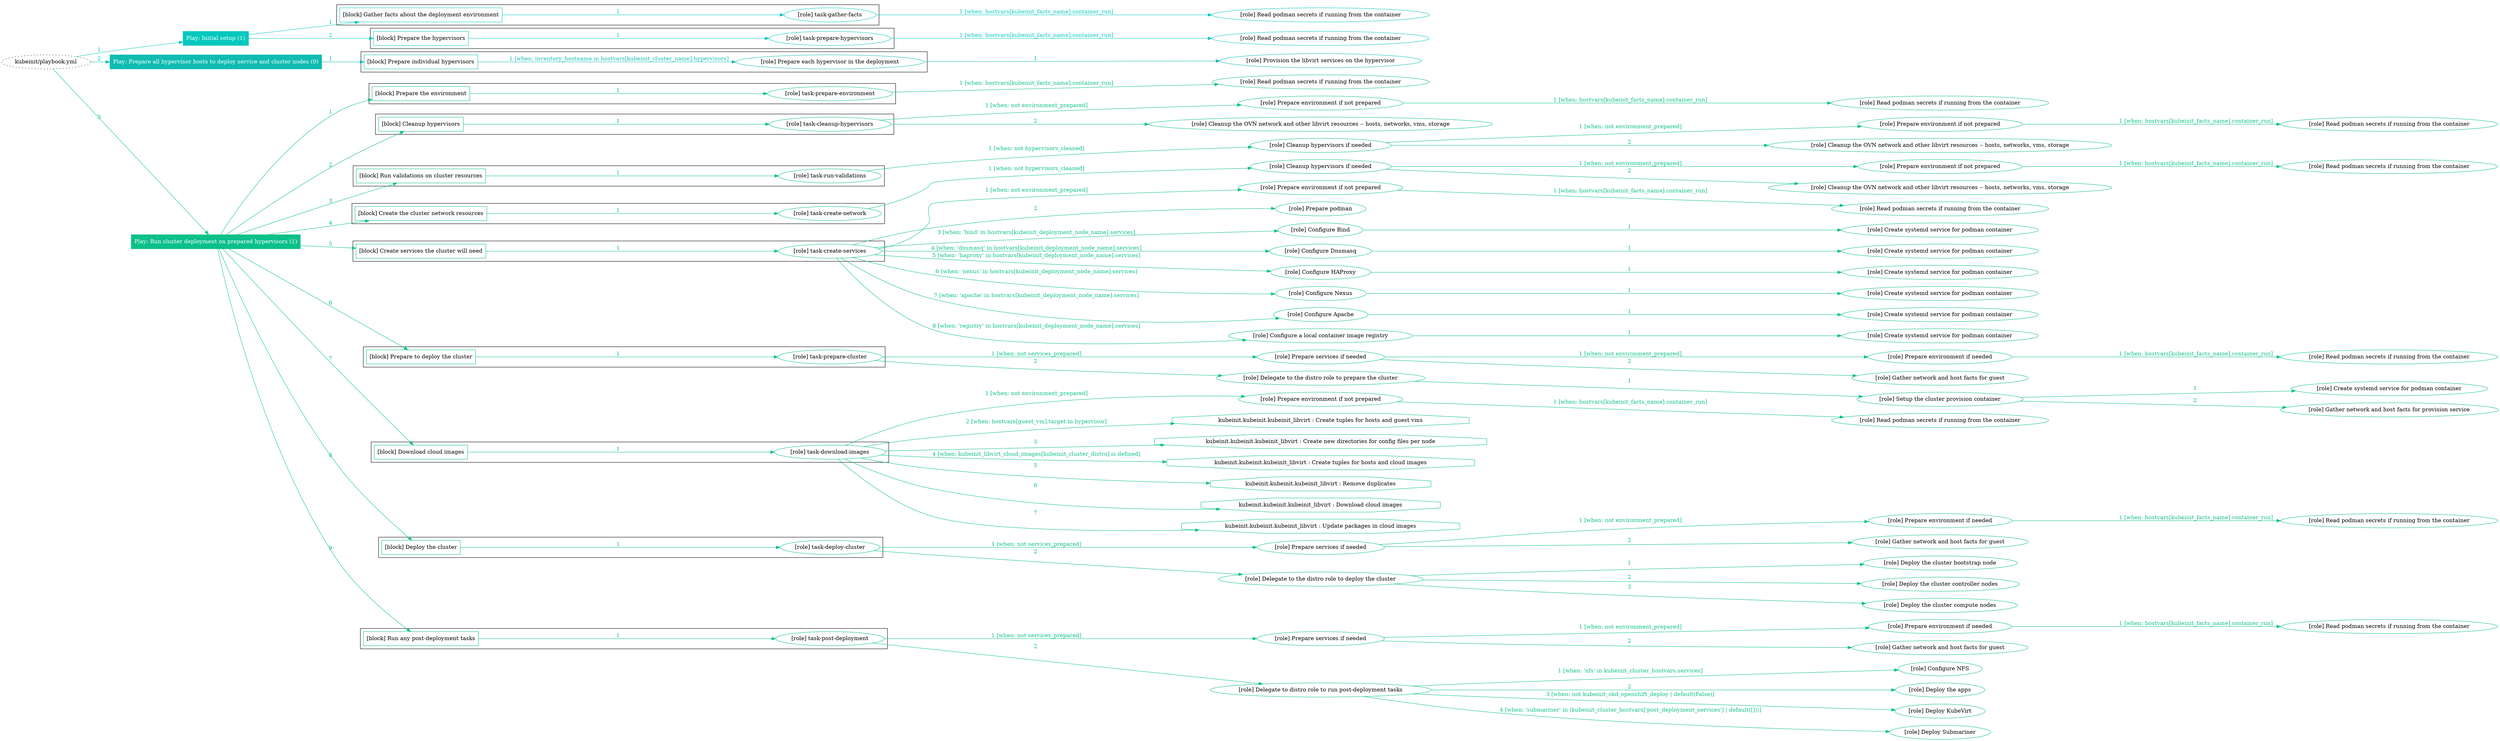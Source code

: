 digraph {
	graph [concentrate=true ordering=in rankdir=LR ratio=fill]
	edge [esep=5 sep=10]
	"kubeinit/playbook.yml" [id=root_node style=dotted]
	play_12105312 [label="Play: Initial setup (1)" color="#04c8be" fontcolor="#ffffff" id=play_12105312 shape=box style=filled tooltip=localhost]
	"kubeinit/playbook.yml" -> play_12105312 [label="1 " color="#04c8be" fontcolor="#04c8be" id=edge_a8cfba9b labeltooltip="1 " tooltip="1 "]
	subgraph "Read podman secrets if running from the container" {
		role_ffeb16fe [label="[role] Read podman secrets if running from the container" color="#04c8be" id=role_ffeb16fe tooltip="Read podman secrets if running from the container"]
	}
	subgraph "task-gather-facts" {
		role_5ca229b2 [label="[role] task-gather-facts" color="#04c8be" id=role_5ca229b2 tooltip="task-gather-facts"]
		role_5ca229b2 -> role_ffeb16fe [label="1 [when: hostvars[kubeinit_facts_name].container_run]" color="#04c8be" fontcolor="#04c8be" id=edge_3aa07e8e labeltooltip="1 [when: hostvars[kubeinit_facts_name].container_run]" tooltip="1 [when: hostvars[kubeinit_facts_name].container_run]"]
	}
	subgraph "Read podman secrets if running from the container" {
		role_5be4ca50 [label="[role] Read podman secrets if running from the container" color="#04c8be" id=role_5be4ca50 tooltip="Read podman secrets if running from the container"]
	}
	subgraph "task-prepare-hypervisors" {
		role_1eef28cd [label="[role] task-prepare-hypervisors" color="#04c8be" id=role_1eef28cd tooltip="task-prepare-hypervisors"]
		role_1eef28cd -> role_5be4ca50 [label="1 [when: hostvars[kubeinit_facts_name].container_run]" color="#04c8be" fontcolor="#04c8be" id=edge_358426e1 labeltooltip="1 [when: hostvars[kubeinit_facts_name].container_run]" tooltip="1 [when: hostvars[kubeinit_facts_name].container_run]"]
	}
	subgraph "Play: Initial setup (1)" {
		play_12105312 -> block_5f814c9f [label=1 color="#04c8be" fontcolor="#04c8be" id=edge_a4547be4 labeltooltip=1 tooltip=1]
		subgraph cluster_block_5f814c9f {
			block_5f814c9f [label="[block] Gather facts about the deployment environment" color="#04c8be" id=block_5f814c9f labeltooltip="Gather facts about the deployment environment" shape=box tooltip="Gather facts about the deployment environment"]
			block_5f814c9f -> role_5ca229b2 [label="1 " color="#04c8be" fontcolor="#04c8be" id=edge_93dfc6a6 labeltooltip="1 " tooltip="1 "]
		}
		play_12105312 -> block_6fcb3fb6 [label=2 color="#04c8be" fontcolor="#04c8be" id=edge_fb61888d labeltooltip=2 tooltip=2]
		subgraph cluster_block_6fcb3fb6 {
			block_6fcb3fb6 [label="[block] Prepare the hypervisors" color="#04c8be" id=block_6fcb3fb6 labeltooltip="Prepare the hypervisors" shape=box tooltip="Prepare the hypervisors"]
			block_6fcb3fb6 -> role_1eef28cd [label="1 " color="#04c8be" fontcolor="#04c8be" id=edge_0f31a8c4 labeltooltip="1 " tooltip="1 "]
		}
	}
	play_f60f5628 [label="Play: Prepare all hypervisor hosts to deploy service and cluster nodes (0)" color="#10bcb1" fontcolor="#ffffff" id=play_f60f5628 shape=box style=filled tooltip="Play: Prepare all hypervisor hosts to deploy service and cluster nodes (0)"]
	"kubeinit/playbook.yml" -> play_f60f5628 [label="2 " color="#10bcb1" fontcolor="#10bcb1" id=edge_7bed29e8 labeltooltip="2 " tooltip="2 "]
	subgraph "Provision the libvirt services on the hypervisor" {
		role_26dbbd5f [label="[role] Provision the libvirt services on the hypervisor" color="#10bcb1" id=role_26dbbd5f tooltip="Provision the libvirt services on the hypervisor"]
	}
	subgraph "Prepare each hypervisor in the deployment" {
		role_234a0286 [label="[role] Prepare each hypervisor in the deployment" color="#10bcb1" id=role_234a0286 tooltip="Prepare each hypervisor in the deployment"]
		role_234a0286 -> role_26dbbd5f [label="1 " color="#10bcb1" fontcolor="#10bcb1" id=edge_a98d4535 labeltooltip="1 " tooltip="1 "]
	}
	subgraph "Play: Prepare all hypervisor hosts to deploy service and cluster nodes (0)" {
		play_f60f5628 -> block_38099d5e [label=1 color="#10bcb1" fontcolor="#10bcb1" id=edge_06f7b824 labeltooltip=1 tooltip=1]
		subgraph cluster_block_38099d5e {
			block_38099d5e [label="[block] Prepare individual hypervisors" color="#10bcb1" id=block_38099d5e labeltooltip="Prepare individual hypervisors" shape=box tooltip="Prepare individual hypervisors"]
			block_38099d5e -> role_234a0286 [label="1 [when: inventory_hostname in hostvars[kubeinit_cluster_name].hypervisors]" color="#10bcb1" fontcolor="#10bcb1" id=edge_4538615b labeltooltip="1 [when: inventory_hostname in hostvars[kubeinit_cluster_name].hypervisors]" tooltip="1 [when: inventory_hostname in hostvars[kubeinit_cluster_name].hypervisors]"]
		}
	}
	play_be1c5d49 [label="Play: Run cluster deployment on prepared hypervisors (1)" color="#0cc08a" fontcolor="#ffffff" id=play_be1c5d49 shape=box style=filled tooltip=localhost]
	"kubeinit/playbook.yml" -> play_be1c5d49 [label="3 " color="#0cc08a" fontcolor="#0cc08a" id=edge_828ecc04 labeltooltip="3 " tooltip="3 "]
	subgraph "Read podman secrets if running from the container" {
		role_87dfc491 [label="[role] Read podman secrets if running from the container" color="#0cc08a" id=role_87dfc491 tooltip="Read podman secrets if running from the container"]
	}
	subgraph "task-prepare-environment" {
		role_ed16f720 [label="[role] task-prepare-environment" color="#0cc08a" id=role_ed16f720 tooltip="task-prepare-environment"]
		role_ed16f720 -> role_87dfc491 [label="1 [when: hostvars[kubeinit_facts_name].container_run]" color="#0cc08a" fontcolor="#0cc08a" id=edge_d59e2b71 labeltooltip="1 [when: hostvars[kubeinit_facts_name].container_run]" tooltip="1 [when: hostvars[kubeinit_facts_name].container_run]"]
	}
	subgraph "Read podman secrets if running from the container" {
		role_9f1c783c [label="[role] Read podman secrets if running from the container" color="#0cc08a" id=role_9f1c783c tooltip="Read podman secrets if running from the container"]
	}
	subgraph "Prepare environment if not prepared" {
		role_389aeb5c [label="[role] Prepare environment if not prepared" color="#0cc08a" id=role_389aeb5c tooltip="Prepare environment if not prepared"]
		role_389aeb5c -> role_9f1c783c [label="1 [when: hostvars[kubeinit_facts_name].container_run]" color="#0cc08a" fontcolor="#0cc08a" id=edge_882507e9 labeltooltip="1 [when: hostvars[kubeinit_facts_name].container_run]" tooltip="1 [when: hostvars[kubeinit_facts_name].container_run]"]
	}
	subgraph "Cleanup the OVN network and other libvirt resources -- hosts, networks, vms, storage" {
		role_6b12444e [label="[role] Cleanup the OVN network and other libvirt resources -- hosts, networks, vms, storage" color="#0cc08a" id=role_6b12444e tooltip="Cleanup the OVN network and other libvirt resources -- hosts, networks, vms, storage"]
	}
	subgraph "task-cleanup-hypervisors" {
		role_24cd545c [label="[role] task-cleanup-hypervisors" color="#0cc08a" id=role_24cd545c tooltip="task-cleanup-hypervisors"]
		role_24cd545c -> role_389aeb5c [label="1 [when: not environment_prepared]" color="#0cc08a" fontcolor="#0cc08a" id=edge_b4aa6643 labeltooltip="1 [when: not environment_prepared]" tooltip="1 [when: not environment_prepared]"]
		role_24cd545c -> role_6b12444e [label="2 " color="#0cc08a" fontcolor="#0cc08a" id=edge_5fcdd6b3 labeltooltip="2 " tooltip="2 "]
	}
	subgraph "Read podman secrets if running from the container" {
		role_0e49227a [label="[role] Read podman secrets if running from the container" color="#0cc08a" id=role_0e49227a tooltip="Read podman secrets if running from the container"]
	}
	subgraph "Prepare environment if not prepared" {
		role_7b44d4ce [label="[role] Prepare environment if not prepared" color="#0cc08a" id=role_7b44d4ce tooltip="Prepare environment if not prepared"]
		role_7b44d4ce -> role_0e49227a [label="1 [when: hostvars[kubeinit_facts_name].container_run]" color="#0cc08a" fontcolor="#0cc08a" id=edge_91381ad6 labeltooltip="1 [when: hostvars[kubeinit_facts_name].container_run]" tooltip="1 [when: hostvars[kubeinit_facts_name].container_run]"]
	}
	subgraph "Cleanup the OVN network and other libvirt resources -- hosts, networks, vms, storage" {
		role_e053ed8e [label="[role] Cleanup the OVN network and other libvirt resources -- hosts, networks, vms, storage" color="#0cc08a" id=role_e053ed8e tooltip="Cleanup the OVN network and other libvirt resources -- hosts, networks, vms, storage"]
	}
	subgraph "Cleanup hypervisors if needed" {
		role_690df5d3 [label="[role] Cleanup hypervisors if needed" color="#0cc08a" id=role_690df5d3 tooltip="Cleanup hypervisors if needed"]
		role_690df5d3 -> role_7b44d4ce [label="1 [when: not environment_prepared]" color="#0cc08a" fontcolor="#0cc08a" id=edge_19a56fda labeltooltip="1 [when: not environment_prepared]" tooltip="1 [when: not environment_prepared]"]
		role_690df5d3 -> role_e053ed8e [label="2 " color="#0cc08a" fontcolor="#0cc08a" id=edge_e9434b5b labeltooltip="2 " tooltip="2 "]
	}
	subgraph "task-run-validations" {
		role_9eae96a3 [label="[role] task-run-validations" color="#0cc08a" id=role_9eae96a3 tooltip="task-run-validations"]
		role_9eae96a3 -> role_690df5d3 [label="1 [when: not hypervisors_cleaned]" color="#0cc08a" fontcolor="#0cc08a" id=edge_5ef65795 labeltooltip="1 [when: not hypervisors_cleaned]" tooltip="1 [when: not hypervisors_cleaned]"]
	}
	subgraph "Read podman secrets if running from the container" {
		role_654b9a92 [label="[role] Read podman secrets if running from the container" color="#0cc08a" id=role_654b9a92 tooltip="Read podman secrets if running from the container"]
	}
	subgraph "Prepare environment if not prepared" {
		role_17d76e5b [label="[role] Prepare environment if not prepared" color="#0cc08a" id=role_17d76e5b tooltip="Prepare environment if not prepared"]
		role_17d76e5b -> role_654b9a92 [label="1 [when: hostvars[kubeinit_facts_name].container_run]" color="#0cc08a" fontcolor="#0cc08a" id=edge_231f8776 labeltooltip="1 [when: hostvars[kubeinit_facts_name].container_run]" tooltip="1 [when: hostvars[kubeinit_facts_name].container_run]"]
	}
	subgraph "Cleanup the OVN network and other libvirt resources -- hosts, networks, vms, storage" {
		role_50497e32 [label="[role] Cleanup the OVN network and other libvirt resources -- hosts, networks, vms, storage" color="#0cc08a" id=role_50497e32 tooltip="Cleanup the OVN network and other libvirt resources -- hosts, networks, vms, storage"]
	}
	subgraph "Cleanup hypervisors if needed" {
		role_c2290407 [label="[role] Cleanup hypervisors if needed" color="#0cc08a" id=role_c2290407 tooltip="Cleanup hypervisors if needed"]
		role_c2290407 -> role_17d76e5b [label="1 [when: not environment_prepared]" color="#0cc08a" fontcolor="#0cc08a" id=edge_144671e5 labeltooltip="1 [when: not environment_prepared]" tooltip="1 [when: not environment_prepared]"]
		role_c2290407 -> role_50497e32 [label="2 " color="#0cc08a" fontcolor="#0cc08a" id=edge_7fd80211 labeltooltip="2 " tooltip="2 "]
	}
	subgraph "task-create-network" {
		role_971b5df2 [label="[role] task-create-network" color="#0cc08a" id=role_971b5df2 tooltip="task-create-network"]
		role_971b5df2 -> role_c2290407 [label="1 [when: not hypervisors_cleaned]" color="#0cc08a" fontcolor="#0cc08a" id=edge_c65350a6 labeltooltip="1 [when: not hypervisors_cleaned]" tooltip="1 [when: not hypervisors_cleaned]"]
	}
	subgraph "Read podman secrets if running from the container" {
		role_1f4ea58a [label="[role] Read podman secrets if running from the container" color="#0cc08a" id=role_1f4ea58a tooltip="Read podman secrets if running from the container"]
	}
	subgraph "Prepare environment if not prepared" {
		role_3516a24d [label="[role] Prepare environment if not prepared" color="#0cc08a" id=role_3516a24d tooltip="Prepare environment if not prepared"]
		role_3516a24d -> role_1f4ea58a [label="1 [when: hostvars[kubeinit_facts_name].container_run]" color="#0cc08a" fontcolor="#0cc08a" id=edge_8f5cdcb7 labeltooltip="1 [when: hostvars[kubeinit_facts_name].container_run]" tooltip="1 [when: hostvars[kubeinit_facts_name].container_run]"]
	}
	subgraph "Prepare podman" {
		role_c1e0525b [label="[role] Prepare podman" color="#0cc08a" id=role_c1e0525b tooltip="Prepare podman"]
	}
	subgraph "Create systemd service for podman container" {
		role_3c04af9e [label="[role] Create systemd service for podman container" color="#0cc08a" id=role_3c04af9e tooltip="Create systemd service for podman container"]
	}
	subgraph "Configure Bind" {
		role_3cc5e911 [label="[role] Configure Bind" color="#0cc08a" id=role_3cc5e911 tooltip="Configure Bind"]
		role_3cc5e911 -> role_3c04af9e [label="1 " color="#0cc08a" fontcolor="#0cc08a" id=edge_fdc011c8 labeltooltip="1 " tooltip="1 "]
	}
	subgraph "Create systemd service for podman container" {
		role_6e1b9430 [label="[role] Create systemd service for podman container" color="#0cc08a" id=role_6e1b9430 tooltip="Create systemd service for podman container"]
	}
	subgraph "Configure Dnsmasq" {
		role_c4291a00 [label="[role] Configure Dnsmasq" color="#0cc08a" id=role_c4291a00 tooltip="Configure Dnsmasq"]
		role_c4291a00 -> role_6e1b9430 [label="1 " color="#0cc08a" fontcolor="#0cc08a" id=edge_4741c893 labeltooltip="1 " tooltip="1 "]
	}
	subgraph "Create systemd service for podman container" {
		role_59beaa16 [label="[role] Create systemd service for podman container" color="#0cc08a" id=role_59beaa16 tooltip="Create systemd service for podman container"]
	}
	subgraph "Configure HAProxy" {
		role_f2237af2 [label="[role] Configure HAProxy" color="#0cc08a" id=role_f2237af2 tooltip="Configure HAProxy"]
		role_f2237af2 -> role_59beaa16 [label="1 " color="#0cc08a" fontcolor="#0cc08a" id=edge_aabbdd12 labeltooltip="1 " tooltip="1 "]
	}
	subgraph "Create systemd service for podman container" {
		role_6ebd256e [label="[role] Create systemd service for podman container" color="#0cc08a" id=role_6ebd256e tooltip="Create systemd service for podman container"]
	}
	subgraph "Configure Nexus" {
		role_76ff615c [label="[role] Configure Nexus" color="#0cc08a" id=role_76ff615c tooltip="Configure Nexus"]
		role_76ff615c -> role_6ebd256e [label="1 " color="#0cc08a" fontcolor="#0cc08a" id=edge_842fd7d0 labeltooltip="1 " tooltip="1 "]
	}
	subgraph "Create systemd service for podman container" {
		role_8853efae [label="[role] Create systemd service for podman container" color="#0cc08a" id=role_8853efae tooltip="Create systemd service for podman container"]
	}
	subgraph "Configure Apache" {
		role_5121df56 [label="[role] Configure Apache" color="#0cc08a" id=role_5121df56 tooltip="Configure Apache"]
		role_5121df56 -> role_8853efae [label="1 " color="#0cc08a" fontcolor="#0cc08a" id=edge_eb4e00be labeltooltip="1 " tooltip="1 "]
	}
	subgraph "Create systemd service for podman container" {
		role_d4a3a823 [label="[role] Create systemd service for podman container" color="#0cc08a" id=role_d4a3a823 tooltip="Create systemd service for podman container"]
	}
	subgraph "Configure a local container image registry" {
		role_a4395010 [label="[role] Configure a local container image registry" color="#0cc08a" id=role_a4395010 tooltip="Configure a local container image registry"]
		role_a4395010 -> role_d4a3a823 [label="1 " color="#0cc08a" fontcolor="#0cc08a" id=edge_c8245fa9 labeltooltip="1 " tooltip="1 "]
	}
	subgraph "task-create-services" {
		role_bf1939b5 [label="[role] task-create-services" color="#0cc08a" id=role_bf1939b5 tooltip="task-create-services"]
		role_bf1939b5 -> role_3516a24d [label="1 [when: not environment_prepared]" color="#0cc08a" fontcolor="#0cc08a" id=edge_ef6799e7 labeltooltip="1 [when: not environment_prepared]" tooltip="1 [when: not environment_prepared]"]
		role_bf1939b5 -> role_c1e0525b [label="2 " color="#0cc08a" fontcolor="#0cc08a" id=edge_3c62c145 labeltooltip="2 " tooltip="2 "]
		role_bf1939b5 -> role_3cc5e911 [label="3 [when: 'bind' in hostvars[kubeinit_deployment_node_name].services]" color="#0cc08a" fontcolor="#0cc08a" id=edge_a330a4db labeltooltip="3 [when: 'bind' in hostvars[kubeinit_deployment_node_name].services]" tooltip="3 [when: 'bind' in hostvars[kubeinit_deployment_node_name].services]"]
		role_bf1939b5 -> role_c4291a00 [label="4 [when: 'dnsmasq' in hostvars[kubeinit_deployment_node_name].services]" color="#0cc08a" fontcolor="#0cc08a" id=edge_57be8a1d labeltooltip="4 [when: 'dnsmasq' in hostvars[kubeinit_deployment_node_name].services]" tooltip="4 [when: 'dnsmasq' in hostvars[kubeinit_deployment_node_name].services]"]
		role_bf1939b5 -> role_f2237af2 [label="5 [when: 'haproxy' in hostvars[kubeinit_deployment_node_name].services]" color="#0cc08a" fontcolor="#0cc08a" id=edge_5492e54b labeltooltip="5 [when: 'haproxy' in hostvars[kubeinit_deployment_node_name].services]" tooltip="5 [when: 'haproxy' in hostvars[kubeinit_deployment_node_name].services]"]
		role_bf1939b5 -> role_76ff615c [label="6 [when: 'nexus' in hostvars[kubeinit_deployment_node_name].services]" color="#0cc08a" fontcolor="#0cc08a" id=edge_125661d8 labeltooltip="6 [when: 'nexus' in hostvars[kubeinit_deployment_node_name].services]" tooltip="6 [when: 'nexus' in hostvars[kubeinit_deployment_node_name].services]"]
		role_bf1939b5 -> role_5121df56 [label="7 [when: 'apache' in hostvars[kubeinit_deployment_node_name].services]" color="#0cc08a" fontcolor="#0cc08a" id=edge_10a1fd2c labeltooltip="7 [when: 'apache' in hostvars[kubeinit_deployment_node_name].services]" tooltip="7 [when: 'apache' in hostvars[kubeinit_deployment_node_name].services]"]
		role_bf1939b5 -> role_a4395010 [label="8 [when: 'registry' in hostvars[kubeinit_deployment_node_name].services]" color="#0cc08a" fontcolor="#0cc08a" id=edge_f2fbec5b labeltooltip="8 [when: 'registry' in hostvars[kubeinit_deployment_node_name].services]" tooltip="8 [when: 'registry' in hostvars[kubeinit_deployment_node_name].services]"]
	}
	subgraph "Read podman secrets if running from the container" {
		role_f5cc7124 [label="[role] Read podman secrets if running from the container" color="#0cc08a" id=role_f5cc7124 tooltip="Read podman secrets if running from the container"]
	}
	subgraph "Prepare environment if needed" {
		role_86954aec [label="[role] Prepare environment if needed" color="#0cc08a" id=role_86954aec tooltip="Prepare environment if needed"]
		role_86954aec -> role_f5cc7124 [label="1 [when: hostvars[kubeinit_facts_name].container_run]" color="#0cc08a" fontcolor="#0cc08a" id=edge_ae8c9e47 labeltooltip="1 [when: hostvars[kubeinit_facts_name].container_run]" tooltip="1 [when: hostvars[kubeinit_facts_name].container_run]"]
	}
	subgraph "Gather network and host facts for guest" {
		role_cb9da04b [label="[role] Gather network and host facts for guest" color="#0cc08a" id=role_cb9da04b tooltip="Gather network and host facts for guest"]
	}
	subgraph "Prepare services if needed" {
		role_b043d14f [label="[role] Prepare services if needed" color="#0cc08a" id=role_b043d14f tooltip="Prepare services if needed"]
		role_b043d14f -> role_86954aec [label="1 [when: not environment_prepared]" color="#0cc08a" fontcolor="#0cc08a" id=edge_5e0c88c5 labeltooltip="1 [when: not environment_prepared]" tooltip="1 [when: not environment_prepared]"]
		role_b043d14f -> role_cb9da04b [label="2 " color="#0cc08a" fontcolor="#0cc08a" id=edge_c15d4de5 labeltooltip="2 " tooltip="2 "]
	}
	subgraph "Create systemd service for podman container" {
		role_11c89072 [label="[role] Create systemd service for podman container" color="#0cc08a" id=role_11c89072 tooltip="Create systemd service for podman container"]
	}
	subgraph "Gather network and host facts for provision service" {
		role_9cd29acc [label="[role] Gather network and host facts for provision service" color="#0cc08a" id=role_9cd29acc tooltip="Gather network and host facts for provision service"]
	}
	subgraph "Setup the cluster provision container" {
		role_fcbd4090 [label="[role] Setup the cluster provision container" color="#0cc08a" id=role_fcbd4090 tooltip="Setup the cluster provision container"]
		role_fcbd4090 -> role_11c89072 [label="1 " color="#0cc08a" fontcolor="#0cc08a" id=edge_d67e4ad0 labeltooltip="1 " tooltip="1 "]
		role_fcbd4090 -> role_9cd29acc [label="2 " color="#0cc08a" fontcolor="#0cc08a" id=edge_10c426a6 labeltooltip="2 " tooltip="2 "]
	}
	subgraph "Delegate to the distro role to prepare the cluster" {
		role_00708f64 [label="[role] Delegate to the distro role to prepare the cluster" color="#0cc08a" id=role_00708f64 tooltip="Delegate to the distro role to prepare the cluster"]
		role_00708f64 -> role_fcbd4090 [label="1 " color="#0cc08a" fontcolor="#0cc08a" id=edge_670d6821 labeltooltip="1 " tooltip="1 "]
	}
	subgraph "task-prepare-cluster" {
		role_9cf1b35a [label="[role] task-prepare-cluster" color="#0cc08a" id=role_9cf1b35a tooltip="task-prepare-cluster"]
		role_9cf1b35a -> role_b043d14f [label="1 [when: not services_prepared]" color="#0cc08a" fontcolor="#0cc08a" id=edge_189fe3bc labeltooltip="1 [when: not services_prepared]" tooltip="1 [when: not services_prepared]"]
		role_9cf1b35a -> role_00708f64 [label="2 " color="#0cc08a" fontcolor="#0cc08a" id=edge_956a8789 labeltooltip="2 " tooltip="2 "]
	}
	subgraph "Read podman secrets if running from the container" {
		role_f1f5bd99 [label="[role] Read podman secrets if running from the container" color="#0cc08a" id=role_f1f5bd99 tooltip="Read podman secrets if running from the container"]
	}
	subgraph "Prepare environment if not prepared" {
		role_b6d4f229 [label="[role] Prepare environment if not prepared" color="#0cc08a" id=role_b6d4f229 tooltip="Prepare environment if not prepared"]
		role_b6d4f229 -> role_f1f5bd99 [label="1 [when: hostvars[kubeinit_facts_name].container_run]" color="#0cc08a" fontcolor="#0cc08a" id=edge_e54ce05c labeltooltip="1 [when: hostvars[kubeinit_facts_name].container_run]" tooltip="1 [when: hostvars[kubeinit_facts_name].container_run]"]
	}
	subgraph "task-download-images" {
		role_2c9b7a9c [label="[role] task-download-images" color="#0cc08a" id=role_2c9b7a9c tooltip="task-download-images"]
		role_2c9b7a9c -> role_b6d4f229 [label="1 [when: not environment_prepared]" color="#0cc08a" fontcolor="#0cc08a" id=edge_7719c738 labeltooltip="1 [when: not environment_prepared]" tooltip="1 [when: not environment_prepared]"]
		task_db3b2302 [label="kubeinit.kubeinit.kubeinit_libvirt : Create tuples for hosts and guest vms" color="#0cc08a" id=task_db3b2302 shape=octagon tooltip="kubeinit.kubeinit.kubeinit_libvirt : Create tuples for hosts and guest vms"]
		role_2c9b7a9c -> task_db3b2302 [label="2 [when: hostvars[guest_vm].target in hypervisor]" color="#0cc08a" fontcolor="#0cc08a" id=edge_e36c3f4d labeltooltip="2 [when: hostvars[guest_vm].target in hypervisor]" tooltip="2 [when: hostvars[guest_vm].target in hypervisor]"]
		task_8dd47d44 [label="kubeinit.kubeinit.kubeinit_libvirt : Create new directories for config files per node" color="#0cc08a" id=task_8dd47d44 shape=octagon tooltip="kubeinit.kubeinit.kubeinit_libvirt : Create new directories for config files per node"]
		role_2c9b7a9c -> task_8dd47d44 [label="3 " color="#0cc08a" fontcolor="#0cc08a" id=edge_02a2865f labeltooltip="3 " tooltip="3 "]
		task_0fa62f91 [label="kubeinit.kubeinit.kubeinit_libvirt : Create tuples for hosts and cloud images" color="#0cc08a" id=task_0fa62f91 shape=octagon tooltip="kubeinit.kubeinit.kubeinit_libvirt : Create tuples for hosts and cloud images"]
		role_2c9b7a9c -> task_0fa62f91 [label="4 [when: kubeinit_libvirt_cloud_images[kubeinit_cluster_distro] is defined]" color="#0cc08a" fontcolor="#0cc08a" id=edge_4f92be4f labeltooltip="4 [when: kubeinit_libvirt_cloud_images[kubeinit_cluster_distro] is defined]" tooltip="4 [when: kubeinit_libvirt_cloud_images[kubeinit_cluster_distro] is defined]"]
		task_0b5a5f9c [label="kubeinit.kubeinit.kubeinit_libvirt : Remove duplicates" color="#0cc08a" id=task_0b5a5f9c shape=octagon tooltip="kubeinit.kubeinit.kubeinit_libvirt : Remove duplicates"]
		role_2c9b7a9c -> task_0b5a5f9c [label="5 " color="#0cc08a" fontcolor="#0cc08a" id=edge_ae209f6a labeltooltip="5 " tooltip="5 "]
		task_335326bc [label="kubeinit.kubeinit.kubeinit_libvirt : Download cloud images" color="#0cc08a" id=task_335326bc shape=octagon tooltip="kubeinit.kubeinit.kubeinit_libvirt : Download cloud images"]
		role_2c9b7a9c -> task_335326bc [label="6 " color="#0cc08a" fontcolor="#0cc08a" id=edge_25a7eb2c labeltooltip="6 " tooltip="6 "]
		task_dac7fab2 [label="kubeinit.kubeinit.kubeinit_libvirt : Update packages in cloud images" color="#0cc08a" id=task_dac7fab2 shape=octagon tooltip="kubeinit.kubeinit.kubeinit_libvirt : Update packages in cloud images"]
		role_2c9b7a9c -> task_dac7fab2 [label="7 " color="#0cc08a" fontcolor="#0cc08a" id=edge_ca0186f8 labeltooltip="7 " tooltip="7 "]
	}
	subgraph "Read podman secrets if running from the container" {
		role_b0bc1158 [label="[role] Read podman secrets if running from the container" color="#0cc08a" id=role_b0bc1158 tooltip="Read podman secrets if running from the container"]
	}
	subgraph "Prepare environment if needed" {
		role_cfc7dcbe [label="[role] Prepare environment if needed" color="#0cc08a" id=role_cfc7dcbe tooltip="Prepare environment if needed"]
		role_cfc7dcbe -> role_b0bc1158 [label="1 [when: hostvars[kubeinit_facts_name].container_run]" color="#0cc08a" fontcolor="#0cc08a" id=edge_0eae7338 labeltooltip="1 [when: hostvars[kubeinit_facts_name].container_run]" tooltip="1 [when: hostvars[kubeinit_facts_name].container_run]"]
	}
	subgraph "Gather network and host facts for guest" {
		role_7fa83d85 [label="[role] Gather network and host facts for guest" color="#0cc08a" id=role_7fa83d85 tooltip="Gather network and host facts for guest"]
	}
	subgraph "Prepare services if needed" {
		role_9ac171e3 [label="[role] Prepare services if needed" color="#0cc08a" id=role_9ac171e3 tooltip="Prepare services if needed"]
		role_9ac171e3 -> role_cfc7dcbe [label="1 [when: not environment_prepared]" color="#0cc08a" fontcolor="#0cc08a" id=edge_8875822d labeltooltip="1 [when: not environment_prepared]" tooltip="1 [when: not environment_prepared]"]
		role_9ac171e3 -> role_7fa83d85 [label="2 " color="#0cc08a" fontcolor="#0cc08a" id=edge_f06f4036 labeltooltip="2 " tooltip="2 "]
	}
	subgraph "Deploy the cluster bootstrap node" {
		role_2f7540d6 [label="[role] Deploy the cluster bootstrap node" color="#0cc08a" id=role_2f7540d6 tooltip="Deploy the cluster bootstrap node"]
	}
	subgraph "Deploy the cluster controller nodes" {
		role_45d41080 [label="[role] Deploy the cluster controller nodes" color="#0cc08a" id=role_45d41080 tooltip="Deploy the cluster controller nodes"]
	}
	subgraph "Deploy the cluster compute nodes" {
		role_c3e78a2c [label="[role] Deploy the cluster compute nodes" color="#0cc08a" id=role_c3e78a2c tooltip="Deploy the cluster compute nodes"]
	}
	subgraph "Delegate to the distro role to deploy the cluster" {
		role_3d130fc5 [label="[role] Delegate to the distro role to deploy the cluster" color="#0cc08a" id=role_3d130fc5 tooltip="Delegate to the distro role to deploy the cluster"]
		role_3d130fc5 -> role_2f7540d6 [label="1 " color="#0cc08a" fontcolor="#0cc08a" id=edge_7cf68b41 labeltooltip="1 " tooltip="1 "]
		role_3d130fc5 -> role_45d41080 [label="2 " color="#0cc08a" fontcolor="#0cc08a" id=edge_9d41f06e labeltooltip="2 " tooltip="2 "]
		role_3d130fc5 -> role_c3e78a2c [label="3 " color="#0cc08a" fontcolor="#0cc08a" id=edge_10483ad6 labeltooltip="3 " tooltip="3 "]
	}
	subgraph "task-deploy-cluster" {
		role_0b814d8c [label="[role] task-deploy-cluster" color="#0cc08a" id=role_0b814d8c tooltip="task-deploy-cluster"]
		role_0b814d8c -> role_9ac171e3 [label="1 [when: not services_prepared]" color="#0cc08a" fontcolor="#0cc08a" id=edge_2f78eca2 labeltooltip="1 [when: not services_prepared]" tooltip="1 [when: not services_prepared]"]
		role_0b814d8c -> role_3d130fc5 [label="2 " color="#0cc08a" fontcolor="#0cc08a" id=edge_0b6aa134 labeltooltip="2 " tooltip="2 "]
	}
	subgraph "Read podman secrets if running from the container" {
		role_8868c350 [label="[role] Read podman secrets if running from the container" color="#0cc08a" id=role_8868c350 tooltip="Read podman secrets if running from the container"]
	}
	subgraph "Prepare environment if needed" {
		role_c98a5cb3 [label="[role] Prepare environment if needed" color="#0cc08a" id=role_c98a5cb3 tooltip="Prepare environment if needed"]
		role_c98a5cb3 -> role_8868c350 [label="1 [when: hostvars[kubeinit_facts_name].container_run]" color="#0cc08a" fontcolor="#0cc08a" id=edge_0c5ffb01 labeltooltip="1 [when: hostvars[kubeinit_facts_name].container_run]" tooltip="1 [when: hostvars[kubeinit_facts_name].container_run]"]
	}
	subgraph "Gather network and host facts for guest" {
		role_a8381339 [label="[role] Gather network and host facts for guest" color="#0cc08a" id=role_a8381339 tooltip="Gather network and host facts for guest"]
	}
	subgraph "Prepare services if needed" {
		role_a594dd4f [label="[role] Prepare services if needed" color="#0cc08a" id=role_a594dd4f tooltip="Prepare services if needed"]
		role_a594dd4f -> role_c98a5cb3 [label="1 [when: not environment_prepared]" color="#0cc08a" fontcolor="#0cc08a" id=edge_02369e08 labeltooltip="1 [when: not environment_prepared]" tooltip="1 [when: not environment_prepared]"]
		role_a594dd4f -> role_a8381339 [label="2 " color="#0cc08a" fontcolor="#0cc08a" id=edge_a34d92e2 labeltooltip="2 " tooltip="2 "]
	}
	subgraph "Configure NFS" {
		role_f1a50bee [label="[role] Configure NFS" color="#0cc08a" id=role_f1a50bee tooltip="Configure NFS"]
	}
	subgraph "Deploy the apps" {
		role_1fe8e729 [label="[role] Deploy the apps" color="#0cc08a" id=role_1fe8e729 tooltip="Deploy the apps"]
	}
	subgraph "Deploy KubeVirt" {
		role_811c376e [label="[role] Deploy KubeVirt" color="#0cc08a" id=role_811c376e tooltip="Deploy KubeVirt"]
	}
	subgraph "Deploy Submariner" {
		role_2c210705 [label="[role] Deploy Submariner" color="#0cc08a" id=role_2c210705 tooltip="Deploy Submariner"]
	}
	subgraph "Delegate to distro role to run post-deployment tasks" {
		role_38305471 [label="[role] Delegate to distro role to run post-deployment tasks" color="#0cc08a" id=role_38305471 tooltip="Delegate to distro role to run post-deployment tasks"]
		role_38305471 -> role_f1a50bee [label="1 [when: 'nfs' in kubeinit_cluster_hostvars.services]" color="#0cc08a" fontcolor="#0cc08a" id=edge_4f3b1a07 labeltooltip="1 [when: 'nfs' in kubeinit_cluster_hostvars.services]" tooltip="1 [when: 'nfs' in kubeinit_cluster_hostvars.services]"]
		role_38305471 -> role_1fe8e729 [label="2 " color="#0cc08a" fontcolor="#0cc08a" id=edge_888ce2ba labeltooltip="2 " tooltip="2 "]
		role_38305471 -> role_811c376e [label="3 [when: not kubeinit_okd_openshift_deploy | default(False)]" color="#0cc08a" fontcolor="#0cc08a" id=edge_ab751a87 labeltooltip="3 [when: not kubeinit_okd_openshift_deploy | default(False)]" tooltip="3 [when: not kubeinit_okd_openshift_deploy | default(False)]"]
		role_38305471 -> role_2c210705 [label="4 [when: 'submariner' in (kubeinit_cluster_hostvars['post_deployment_services'] | default([]))]" color="#0cc08a" fontcolor="#0cc08a" id=edge_1ea2647c labeltooltip="4 [when: 'submariner' in (kubeinit_cluster_hostvars['post_deployment_services'] | default([]))]" tooltip="4 [when: 'submariner' in (kubeinit_cluster_hostvars['post_deployment_services'] | default([]))]"]
	}
	subgraph "task-post-deployment" {
		role_7f82d5b2 [label="[role] task-post-deployment" color="#0cc08a" id=role_7f82d5b2 tooltip="task-post-deployment"]
		role_7f82d5b2 -> role_a594dd4f [label="1 [when: not services_prepared]" color="#0cc08a" fontcolor="#0cc08a" id=edge_b406a0c0 labeltooltip="1 [when: not services_prepared]" tooltip="1 [when: not services_prepared]"]
		role_7f82d5b2 -> role_38305471 [label="2 " color="#0cc08a" fontcolor="#0cc08a" id=edge_aaa29ce4 labeltooltip="2 " tooltip="2 "]
	}
	subgraph "Play: Run cluster deployment on prepared hypervisors (1)" {
		play_be1c5d49 -> block_dce2de1a [label=1 color="#0cc08a" fontcolor="#0cc08a" id=edge_c0c8fd73 labeltooltip=1 tooltip=1]
		subgraph cluster_block_dce2de1a {
			block_dce2de1a [label="[block] Prepare the environment" color="#0cc08a" id=block_dce2de1a labeltooltip="Prepare the environment" shape=box tooltip="Prepare the environment"]
			block_dce2de1a -> role_ed16f720 [label="1 " color="#0cc08a" fontcolor="#0cc08a" id=edge_06648eda labeltooltip="1 " tooltip="1 "]
		}
		play_be1c5d49 -> block_30038e56 [label=2 color="#0cc08a" fontcolor="#0cc08a" id=edge_6c4c30af labeltooltip=2 tooltip=2]
		subgraph cluster_block_30038e56 {
			block_30038e56 [label="[block] Cleanup hypervisors" color="#0cc08a" id=block_30038e56 labeltooltip="Cleanup hypervisors" shape=box tooltip="Cleanup hypervisors"]
			block_30038e56 -> role_24cd545c [label="1 " color="#0cc08a" fontcolor="#0cc08a" id=edge_73cfca91 labeltooltip="1 " tooltip="1 "]
		}
		play_be1c5d49 -> block_4d2908d4 [label=3 color="#0cc08a" fontcolor="#0cc08a" id=edge_576625db labeltooltip=3 tooltip=3]
		subgraph cluster_block_4d2908d4 {
			block_4d2908d4 [label="[block] Run validations on cluster resources" color="#0cc08a" id=block_4d2908d4 labeltooltip="Run validations on cluster resources" shape=box tooltip="Run validations on cluster resources"]
			block_4d2908d4 -> role_9eae96a3 [label="1 " color="#0cc08a" fontcolor="#0cc08a" id=edge_36d8a546 labeltooltip="1 " tooltip="1 "]
		}
		play_be1c5d49 -> block_8c21779b [label=4 color="#0cc08a" fontcolor="#0cc08a" id=edge_e60b13e8 labeltooltip=4 tooltip=4]
		subgraph cluster_block_8c21779b {
			block_8c21779b [label="[block] Create the cluster network resources" color="#0cc08a" id=block_8c21779b labeltooltip="Create the cluster network resources" shape=box tooltip="Create the cluster network resources"]
			block_8c21779b -> role_971b5df2 [label="1 " color="#0cc08a" fontcolor="#0cc08a" id=edge_bf910c5d labeltooltip="1 " tooltip="1 "]
		}
		play_be1c5d49 -> block_7a7d493e [label=5 color="#0cc08a" fontcolor="#0cc08a" id=edge_488c04d2 labeltooltip=5 tooltip=5]
		subgraph cluster_block_7a7d493e {
			block_7a7d493e [label="[block] Create services the cluster will need" color="#0cc08a" id=block_7a7d493e labeltooltip="Create services the cluster will need" shape=box tooltip="Create services the cluster will need"]
			block_7a7d493e -> role_bf1939b5 [label="1 " color="#0cc08a" fontcolor="#0cc08a" id=edge_bdebc529 labeltooltip="1 " tooltip="1 "]
		}
		play_be1c5d49 -> block_f9d4533a [label=6 color="#0cc08a" fontcolor="#0cc08a" id=edge_77008b2d labeltooltip=6 tooltip=6]
		subgraph cluster_block_f9d4533a {
			block_f9d4533a [label="[block] Prepare to deploy the cluster" color="#0cc08a" id=block_f9d4533a labeltooltip="Prepare to deploy the cluster" shape=box tooltip="Prepare to deploy the cluster"]
			block_f9d4533a -> role_9cf1b35a [label="1 " color="#0cc08a" fontcolor="#0cc08a" id=edge_f6ab127c labeltooltip="1 " tooltip="1 "]
		}
		play_be1c5d49 -> block_4a419c93 [label=7 color="#0cc08a" fontcolor="#0cc08a" id=edge_31bd4d92 labeltooltip=7 tooltip=7]
		subgraph cluster_block_4a419c93 {
			block_4a419c93 [label="[block] Download cloud images" color="#0cc08a" id=block_4a419c93 labeltooltip="Download cloud images" shape=box tooltip="Download cloud images"]
			block_4a419c93 -> role_2c9b7a9c [label="1 " color="#0cc08a" fontcolor="#0cc08a" id=edge_35213a20 labeltooltip="1 " tooltip="1 "]
		}
		play_be1c5d49 -> block_4ada2cbe [label=8 color="#0cc08a" fontcolor="#0cc08a" id=edge_ca837b6a labeltooltip=8 tooltip=8]
		subgraph cluster_block_4ada2cbe {
			block_4ada2cbe [label="[block] Deploy the cluster" color="#0cc08a" id=block_4ada2cbe labeltooltip="Deploy the cluster" shape=box tooltip="Deploy the cluster"]
			block_4ada2cbe -> role_0b814d8c [label="1 " color="#0cc08a" fontcolor="#0cc08a" id=edge_b67c9590 labeltooltip="1 " tooltip="1 "]
		}
		play_be1c5d49 -> block_23a21ec4 [label=9 color="#0cc08a" fontcolor="#0cc08a" id=edge_ad2d244d labeltooltip=9 tooltip=9]
		subgraph cluster_block_23a21ec4 {
			block_23a21ec4 [label="[block] Run any post-deployment tasks" color="#0cc08a" id=block_23a21ec4 labeltooltip="Run any post-deployment tasks" shape=box tooltip="Run any post-deployment tasks"]
			block_23a21ec4 -> role_7f82d5b2 [label="1 " color="#0cc08a" fontcolor="#0cc08a" id=edge_51ae234b labeltooltip="1 " tooltip="1 "]
		}
	}
}
